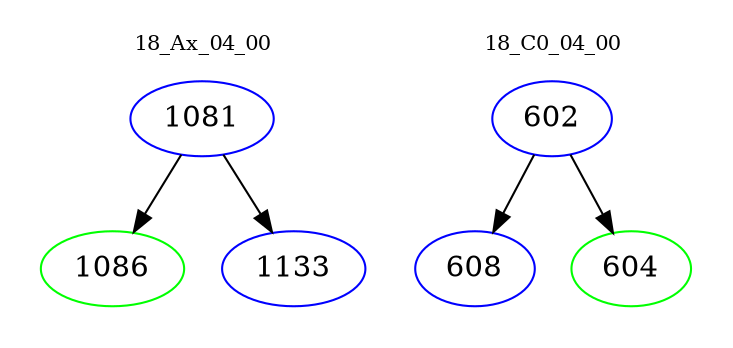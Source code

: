 digraph{
subgraph cluster_0 {
color = white
label = "18_Ax_04_00";
fontsize=10;
T0_1081 [label="1081", color="blue"]
T0_1081 -> T0_1086 [color="black"]
T0_1086 [label="1086", color="green"]
T0_1081 -> T0_1133 [color="black"]
T0_1133 [label="1133", color="blue"]
}
subgraph cluster_1 {
color = white
label = "18_C0_04_00";
fontsize=10;
T1_602 [label="602", color="blue"]
T1_602 -> T1_608 [color="black"]
T1_608 [label="608", color="blue"]
T1_602 -> T1_604 [color="black"]
T1_604 [label="604", color="green"]
}
}
